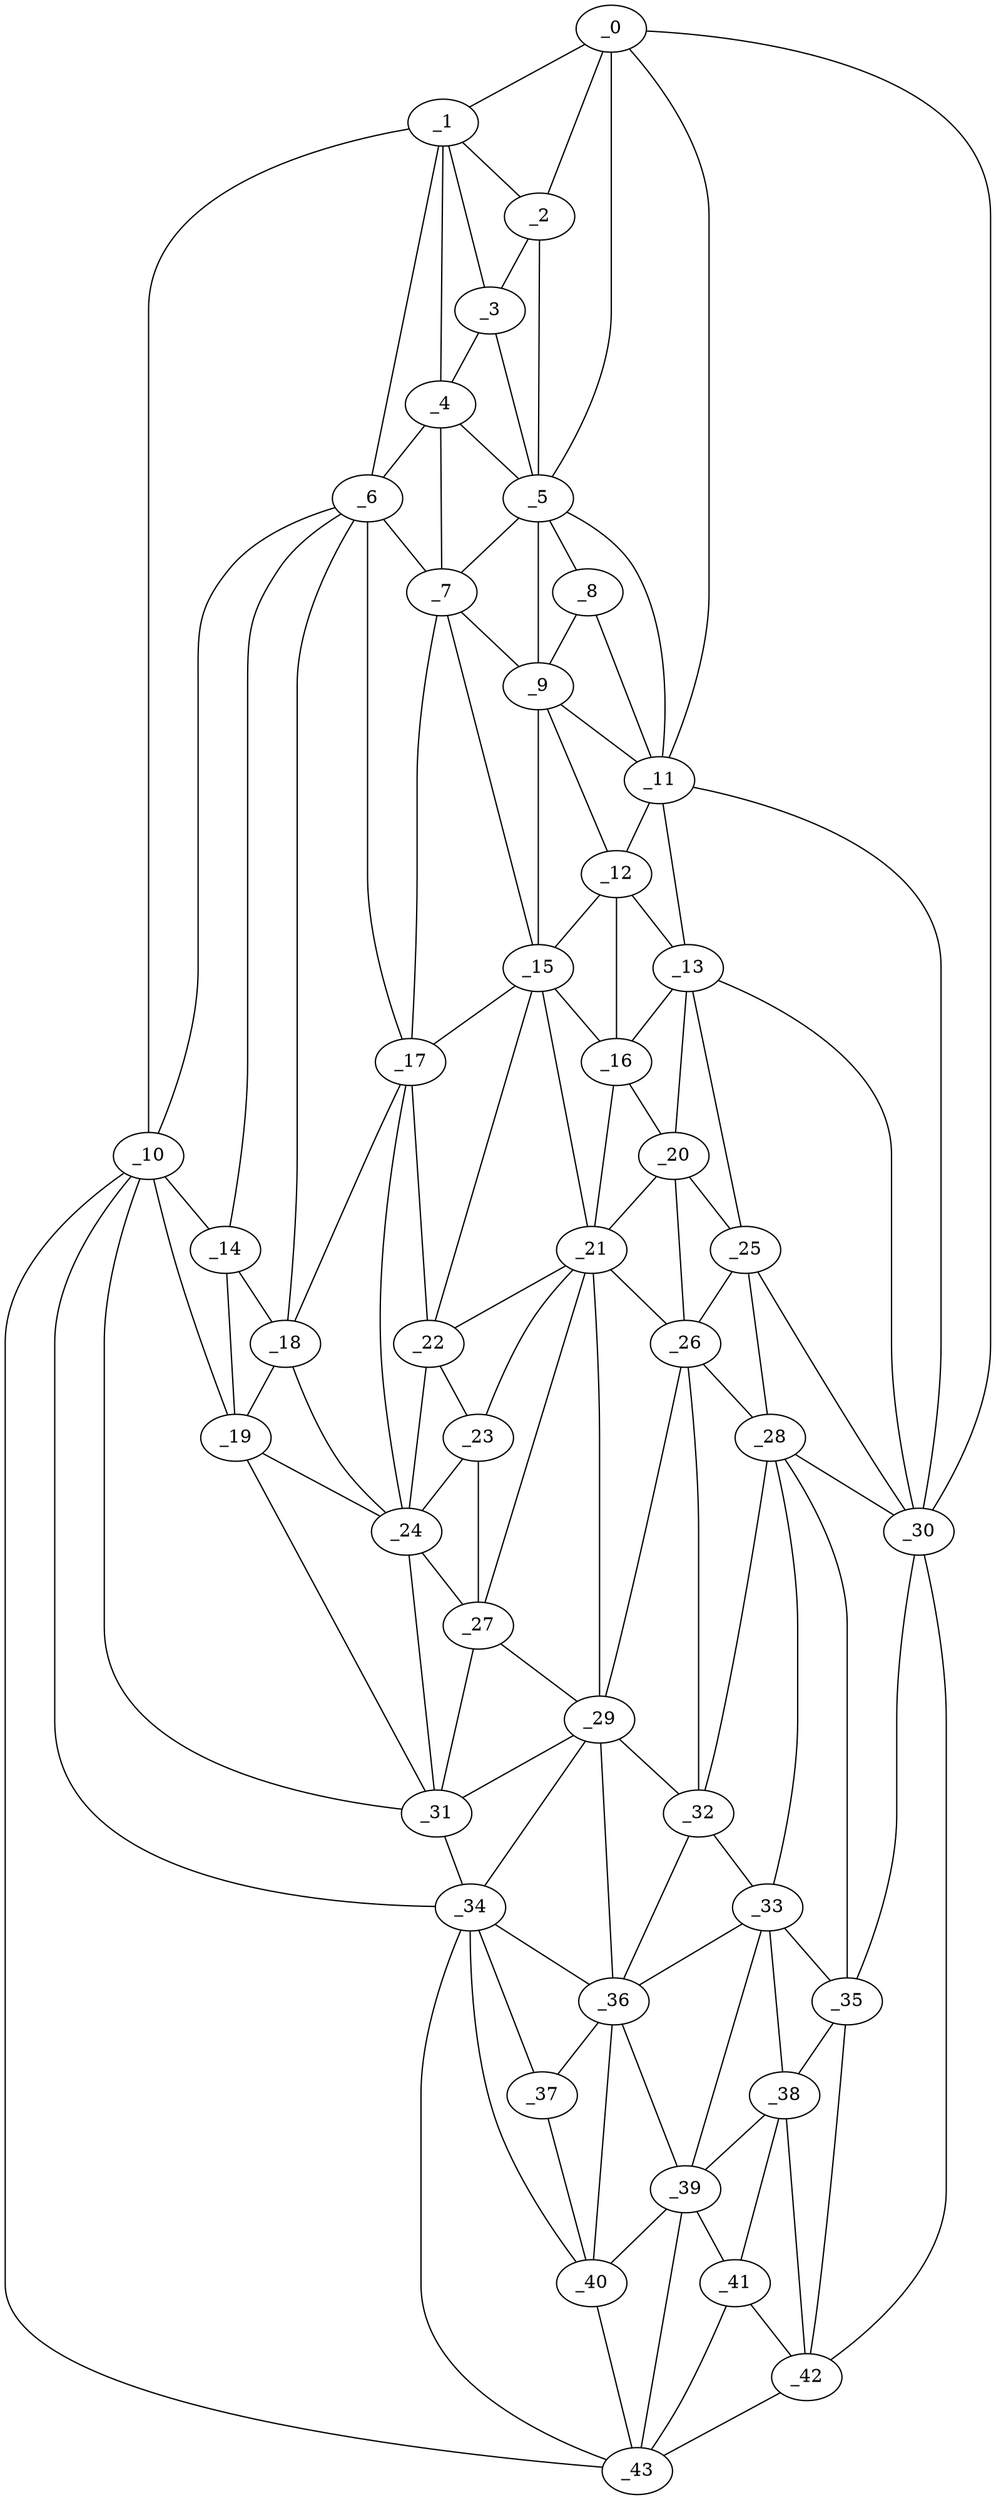 graph "obj79__315.gxl" {
	_0	 [x=6,
		y=53];
	_1	 [x=7,
		y=66];
	_0 -- _1	 [valence=1];
	_2	 [x=10,
		y=60];
	_0 -- _2	 [valence=2];
	_5	 [x=36,
		y=53];
	_0 -- _5	 [valence=1];
	_11	 [x=48,
		y=49];
	_0 -- _11	 [valence=1];
	_30	 [x=86,
		y=23];
	_0 -- _30	 [valence=1];
	_1 -- _2	 [valence=1];
	_3	 [x=22,
		y=65];
	_1 -- _3	 [valence=2];
	_4	 [x=27,
		y=68];
	_1 -- _4	 [valence=2];
	_6	 [x=36,
		y=75];
	_1 -- _6	 [valence=2];
	_10	 [x=46,
		y=104];
	_1 -- _10	 [valence=1];
	_2 -- _3	 [valence=2];
	_2 -- _5	 [valence=1];
	_3 -- _4	 [valence=2];
	_3 -- _5	 [valence=2];
	_4 -- _5	 [valence=2];
	_4 -- _6	 [valence=1];
	_7	 [x=38,
		y=70];
	_4 -- _7	 [valence=2];
	_5 -- _7	 [valence=2];
	_8	 [x=43,
		y=51];
	_5 -- _8	 [valence=2];
	_9	 [x=45,
		y=58];
	_5 -- _9	 [valence=2];
	_5 -- _11	 [valence=2];
	_6 -- _7	 [valence=1];
	_6 -- _10	 [valence=1];
	_14	 [x=55,
		y=96];
	_6 -- _14	 [valence=1];
	_17	 [x=58,
		y=78];
	_6 -- _17	 [valence=1];
	_18	 [x=58,
		y=87];
	_6 -- _18	 [valence=2];
	_7 -- _9	 [valence=1];
	_15	 [x=57,
		y=64];
	_7 -- _15	 [valence=2];
	_7 -- _17	 [valence=2];
	_8 -- _9	 [valence=1];
	_8 -- _11	 [valence=2];
	_9 -- _11	 [valence=2];
	_12	 [x=53,
		y=55];
	_9 -- _12	 [valence=1];
	_9 -- _15	 [valence=1];
	_10 -- _14	 [valence=2];
	_19	 [x=62,
		y=92];
	_10 -- _19	 [valence=1];
	_31	 [x=86,
		y=82];
	_10 -- _31	 [valence=2];
	_34	 [x=96,
		y=79];
	_10 -- _34	 [valence=1];
	_43	 [x=125,
		y=70];
	_10 -- _43	 [valence=1];
	_11 -- _12	 [valence=2];
	_13	 [x=54,
		y=48];
	_11 -- _13	 [valence=2];
	_11 -- _30	 [valence=2];
	_12 -- _13	 [valence=1];
	_12 -- _15	 [valence=1];
	_16	 [x=58,
		y=53];
	_12 -- _16	 [valence=2];
	_13 -- _16	 [valence=2];
	_20	 [x=65,
		y=48];
	_13 -- _20	 [valence=2];
	_25	 [x=73,
		y=40];
	_13 -- _25	 [valence=1];
	_13 -- _30	 [valence=2];
	_14 -- _18	 [valence=1];
	_14 -- _19	 [valence=2];
	_15 -- _16	 [valence=1];
	_15 -- _17	 [valence=2];
	_21	 [x=65,
		y=61];
	_15 -- _21	 [valence=2];
	_22	 [x=66,
		y=74];
	_15 -- _22	 [valence=2];
	_16 -- _20	 [valence=2];
	_16 -- _21	 [valence=2];
	_17 -- _18	 [valence=2];
	_17 -- _22	 [valence=2];
	_24	 [x=72,
		y=86];
	_17 -- _24	 [valence=1];
	_18 -- _19	 [valence=2];
	_18 -- _24	 [valence=2];
	_19 -- _24	 [valence=2];
	_19 -- _31	 [valence=2];
	_20 -- _21	 [valence=1];
	_20 -- _25	 [valence=2];
	_26	 [x=78,
		y=45];
	_20 -- _26	 [valence=2];
	_21 -- _22	 [valence=1];
	_23	 [x=71,
		y=73];
	_21 -- _23	 [valence=2];
	_21 -- _26	 [valence=2];
	_27	 [x=78,
		y=73];
	_21 -- _27	 [valence=1];
	_29	 [x=84,
		y=67];
	_21 -- _29	 [valence=1];
	_22 -- _23	 [valence=2];
	_22 -- _24	 [valence=2];
	_23 -- _24	 [valence=2];
	_23 -- _27	 [valence=2];
	_24 -- _27	 [valence=1];
	_24 -- _31	 [valence=1];
	_25 -- _26	 [valence=1];
	_28	 [x=84,
		y=36];
	_25 -- _28	 [valence=1];
	_25 -- _30	 [valence=2];
	_26 -- _28	 [valence=2];
	_26 -- _29	 [valence=2];
	_32	 [x=87,
		y=42];
	_26 -- _32	 [valence=1];
	_27 -- _29	 [valence=1];
	_27 -- _31	 [valence=2];
	_28 -- _30	 [valence=2];
	_28 -- _32	 [valence=2];
	_33	 [x=94,
		y=39];
	_28 -- _33	 [valence=1];
	_35	 [x=97,
		y=31];
	_28 -- _35	 [valence=2];
	_29 -- _31	 [valence=2];
	_29 -- _32	 [valence=2];
	_29 -- _34	 [valence=1];
	_36	 [x=99,
		y=61];
	_29 -- _36	 [valence=2];
	_30 -- _35	 [valence=1];
	_42	 [x=124,
		y=34];
	_30 -- _42	 [valence=1];
	_31 -- _34	 [valence=1];
	_32 -- _33	 [valence=2];
	_32 -- _36	 [valence=2];
	_33 -- _35	 [valence=2];
	_33 -- _36	 [valence=2];
	_38	 [x=103,
		y=35];
	_33 -- _38	 [valence=1];
	_39	 [x=110,
		y=58];
	_33 -- _39	 [valence=2];
	_34 -- _36	 [valence=2];
	_37	 [x=102,
		y=75];
	_34 -- _37	 [valence=1];
	_40	 [x=111,
		y=72];
	_34 -- _40	 [valence=2];
	_34 -- _43	 [valence=1];
	_35 -- _38	 [valence=2];
	_35 -- _42	 [valence=2];
	_36 -- _37	 [valence=2];
	_36 -- _39	 [valence=1];
	_36 -- _40	 [valence=2];
	_37 -- _40	 [valence=2];
	_38 -- _39	 [valence=2];
	_41	 [x=118,
		y=53];
	_38 -- _41	 [valence=2];
	_38 -- _42	 [valence=2];
	_39 -- _40	 [valence=2];
	_39 -- _41	 [valence=1];
	_39 -- _43	 [valence=2];
	_40 -- _43	 [valence=1];
	_41 -- _42	 [valence=2];
	_41 -- _43	 [valence=1];
	_42 -- _43	 [valence=1];
}
